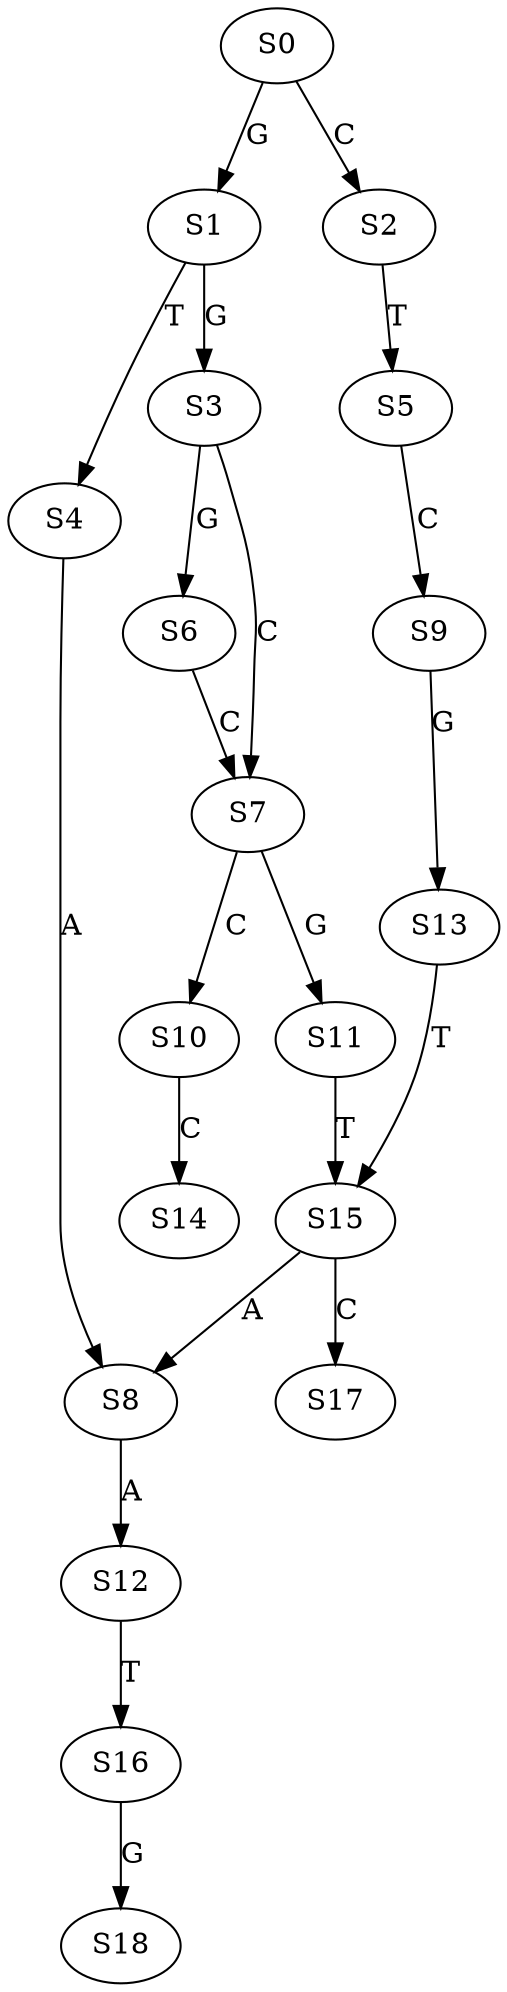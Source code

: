 strict digraph  {
	S0 -> S1 [ label = G ];
	S0 -> S2 [ label = C ];
	S1 -> S3 [ label = G ];
	S1 -> S4 [ label = T ];
	S2 -> S5 [ label = T ];
	S3 -> S6 [ label = G ];
	S3 -> S7 [ label = C ];
	S4 -> S8 [ label = A ];
	S5 -> S9 [ label = C ];
	S6 -> S7 [ label = C ];
	S7 -> S10 [ label = C ];
	S7 -> S11 [ label = G ];
	S8 -> S12 [ label = A ];
	S9 -> S13 [ label = G ];
	S10 -> S14 [ label = C ];
	S11 -> S15 [ label = T ];
	S12 -> S16 [ label = T ];
	S13 -> S15 [ label = T ];
	S15 -> S8 [ label = A ];
	S15 -> S17 [ label = C ];
	S16 -> S18 [ label = G ];
}
